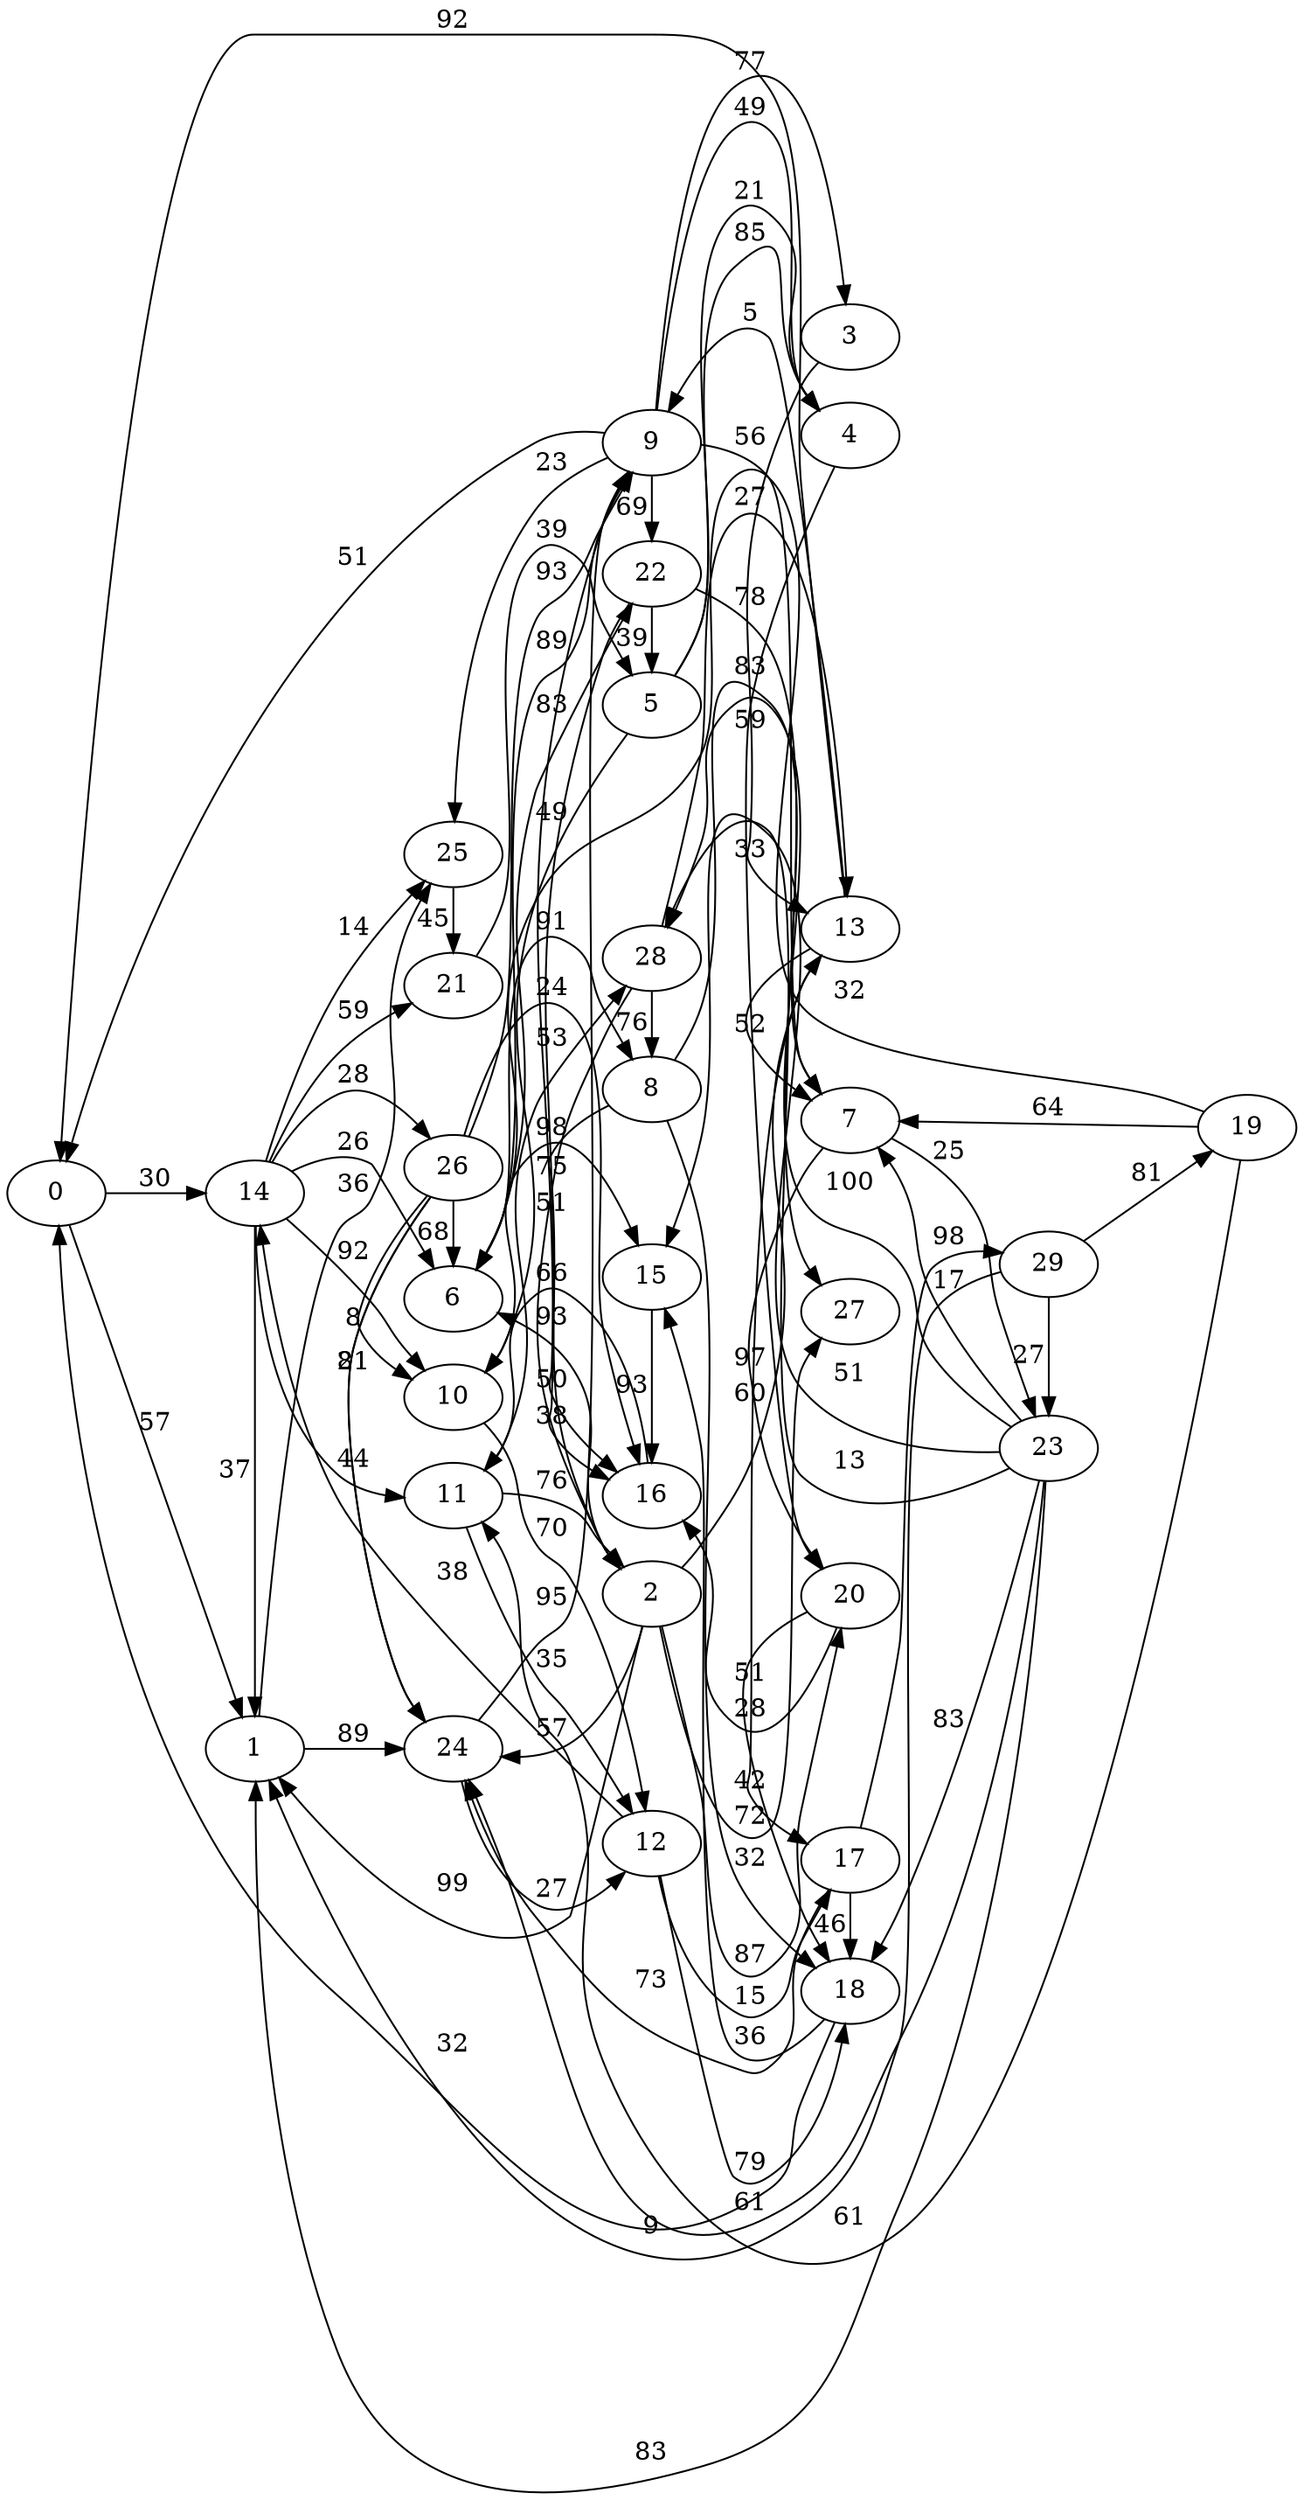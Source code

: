 digraph G {
ranksep = "equally";
rankdir = LR;
{rank = same; 0; };
{rank = same; 14; 1; };
{rank = same; 26; 10; 6; 21; 11; 25; 24; };
{rank = same; 9; 16; 15; 12; 22; 8; 5; 2; 28; };
{rank = same; 3; 4; 7; 18; 17; 27; 20; 13; };
{rank = same; 23; 29; };
{rank = same; 19; };
{rank = same; };
0->14[label="30"];
0->1[label="57"];
14->26[label="28"];
14->10[label="92"];
14->6[label="26"];
14->21[label="59"];
14->11[label="44"];
14->25[label="14"];
14->1[label="37"];
1->25[label="36"];
1->24[label="89"];
26->9[label="93"];
26->6[label="68"];
26->16[label="24"];
26->24[label="21"];
26->10[label="8"];
26->24[label="81"];
10->15[label="98"];
10->12[label="70"];
6->22[label="83"];
6->8[label="91"];
21->5[label="39"];
11->2[label="76"];
11->12[label="35"];
11->28[label="53"];
25->21[label="45"];
24->12[label="27"];
24->9[label="95"];
9->16[label="38"];
9->22[label="69"];
9->3[label="77"];
9->4[label="49"];
9->0[label="51"];
9->7[label="56"];
9->6[label="89"];
9->25[label="23"];
16->11[label="66"];
15->16[label="93"];
12->14[label="38"];
12->18[label="79"];
12->17[label="15"];
22->27[label="78"];
22->16[label="50"];
22->5[label="39"];
8->18[label="32"];
8->7[label="83"];
8->2[label="75"];
5->4[label="85"];
5->10[label="49"];
5->4[label="21"];
2->20[label="87"];
2->6[label="93"];
2->27[label="72"];
2->13[label="60"];
2->24[label="57"];
2->1[label="99"];
28->2[label="51"];
28->8[label="76"];
28->13[label="27"];
3->13[label="33"];
4->20[label="59"];
7->20[label="97"];
7->23[label="25"];
18->0[label="32"];
18->15[label="36"];
17->29[label="98"];
17->24[label="73"];
17->18[label="46"];
27
20->18[label="51"];
20->16[label="28"];
13->0[label="92"];
13->9[label="5"];
13->7[label="52"];
13->17[label="42"];
23->7[label="17"];
23->28[label="100"];
23->1[label="83"];
23->28[label="13"];
23->18[label="83"];
23->15[label="51"];
23->24[label="61"];
29->19[label="81"];
29->1[label="9"];
29->23[label="27"];
19->7[label="64"];
19->11[label="61"];
19->6[label="32"];
}
